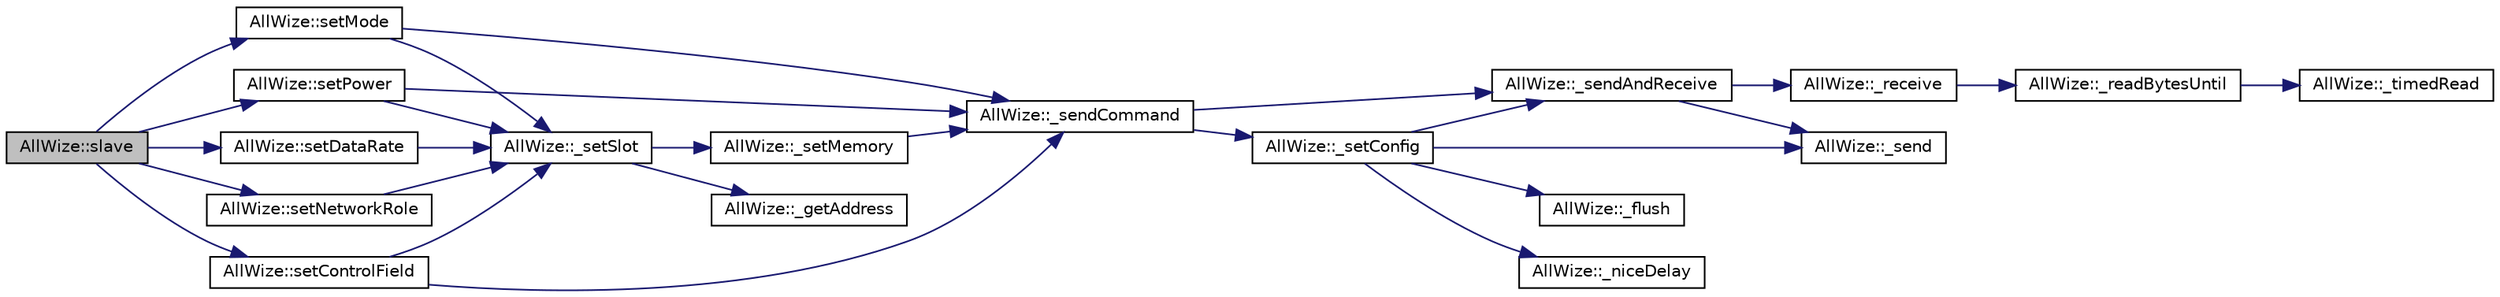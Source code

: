 digraph "AllWize::slave"
{
 // LATEX_PDF_SIZE
  edge [fontname="Helvetica",fontsize="10",labelfontname="Helvetica",labelfontsize="10"];
  node [fontname="Helvetica",fontsize="10",shape=record];
  rankdir="LR";
  Node1 [label="AllWize::slave",height=0.2,width=0.4,color="black", fillcolor="grey75", style="filled", fontcolor="black",tooltip="Sets the module in slave mode."];
  Node1 -> Node2 [color="midnightblue",fontsize="10",style="solid",fontname="Helvetica"];
  Node2 [label="AllWize::setControlField",height=0.2,width=0.4,color="black", fillcolor="white", style="filled",URL="$classAllWize.html#aedb6eec9766105625527f4895dffb8f3",tooltip="Sets the control field value."];
  Node2 -> Node3 [color="midnightblue",fontsize="10",style="solid",fontname="Helvetica"];
  Node3 [label="AllWize::_sendCommand",height=0.2,width=0.4,color="black", fillcolor="white", style="filled",URL="$classAllWize.html#aa396ffb4a719730440575425c981adef",tooltip="Sends a command with the given data."];
  Node3 -> Node4 [color="midnightblue",fontsize="10",style="solid",fontname="Helvetica"];
  Node4 [label="AllWize::_sendAndReceive",height=0.2,width=0.4,color="black", fillcolor="white", style="filled",URL="$classAllWize.html#af4c575f742b3c2a837058846b83fbfe1",tooltip="Sends a binary buffer and waits for response. Returns the number of bytes received and stored in the ..."];
  Node4 -> Node5 [color="midnightblue",fontsize="10",style="solid",fontname="Helvetica"];
  Node5 [label="AllWize::_receive",height=0.2,width=0.4,color="black", fillcolor="white", style="filled",URL="$classAllWize.html#a197c8bd0c47789acefd4e360ca697feb",tooltip="Listens to incoming data from the module until timeout or END_OF_RESPONSE."];
  Node5 -> Node6 [color="midnightblue",fontsize="10",style="solid",fontname="Helvetica"];
  Node6 [label="AllWize::_readBytesUntil",height=0.2,width=0.4,color="black", fillcolor="white", style="filled",URL="$classAllWize.html#a3cdbc480293b0e3c24107c549b485d5c",tooltip="Reads the stream buffer up to a certain char or times out."];
  Node6 -> Node7 [color="midnightblue",fontsize="10",style="solid",fontname="Helvetica"];
  Node7 [label="AllWize::_timedRead",height=0.2,width=0.4,color="black", fillcolor="white", style="filled",URL="$classAllWize.html#ac33ba05cebc3de22babb477922a07eaf",tooltip="Reads a byte from the stream with a timeout."];
  Node4 -> Node8 [color="midnightblue",fontsize="10",style="solid",fontname="Helvetica"];
  Node8 [label="AllWize::_send",height=0.2,width=0.4,color="black", fillcolor="white", style="filled",URL="$classAllWize.html#ac194cac5fd63b864ef567fb7a51a2ac9",tooltip="Sends a binary buffer to the module UART. Returns the number of bytes actually sent."];
  Node3 -> Node9 [color="midnightblue",fontsize="10",style="solid",fontname="Helvetica"];
  Node9 [label="AllWize::_setConfig",height=0.2,width=0.4,color="black", fillcolor="white", style="filled",URL="$classAllWize.html#a493af0599b973f713192b175000264e6",tooltip="Sets or unsets config mode."];
  Node9 -> Node10 [color="midnightblue",fontsize="10",style="solid",fontname="Helvetica"];
  Node10 [label="AllWize::_flush",height=0.2,width=0.4,color="black", fillcolor="white", style="filled",URL="$classAllWize.html#ace21941ce1a1174ef567c1a269ebf551",tooltip="Flushes the serial line to the module."];
  Node9 -> Node11 [color="midnightblue",fontsize="10",style="solid",fontname="Helvetica"];
  Node11 [label="AllWize::_niceDelay",height=0.2,width=0.4,color="black", fillcolor="white", style="filled",URL="$classAllWize.html#afeed45d2a47e184092d6dcd64c22fb72",tooltip="Does a non-blocking delay."];
  Node9 -> Node8 [color="midnightblue",fontsize="10",style="solid",fontname="Helvetica"];
  Node9 -> Node4 [color="midnightblue",fontsize="10",style="solid",fontname="Helvetica"];
  Node2 -> Node12 [color="midnightblue",fontsize="10",style="solid",fontname="Helvetica"];
  Node12 [label="AllWize::_setSlot",height=0.2,width=0.4,color="black", fillcolor="white", style="filled",URL="$classAllWize.html#a594ee81885697cfe4dde313e2d3f6731",tooltip="Sets non-volatile memory contents starting from given address."];
  Node12 -> Node13 [color="midnightblue",fontsize="10",style="solid",fontname="Helvetica"];
  Node13 [label="AllWize::_getAddress",height=0.2,width=0.4,color="black", fillcolor="white", style="filled",URL="$classAllWize.html#a15521b383a1cf20ac9e7adf6bc90b792",tooltip="Return the physical memory address for the given slot."];
  Node12 -> Node14 [color="midnightblue",fontsize="10",style="solid",fontname="Helvetica"];
  Node14 [label="AllWize::_setMemory",height=0.2,width=0.4,color="black", fillcolor="white", style="filled",URL="$classAllWize.html#a1ea5bba23570f50e5326108f31c00050",tooltip="Sets non-volatile memory contents starting from given address."];
  Node14 -> Node3 [color="midnightblue",fontsize="10",style="solid",fontname="Helvetica"];
  Node1 -> Node15 [color="midnightblue",fontsize="10",style="solid",fontname="Helvetica"];
  Node15 [label="AllWize::setDataRate",height=0.2,width=0.4,color="black", fillcolor="white", style="filled",URL="$classAllWize.html#a66458505e82e3105cd5b4357bf02e3e8",tooltip="Sets the data rate."];
  Node15 -> Node12 [color="midnightblue",fontsize="10",style="solid",fontname="Helvetica"];
  Node1 -> Node16 [color="midnightblue",fontsize="10",style="solid",fontname="Helvetica"];
  Node16 [label="AllWize::setMode",height=0.2,width=0.4,color="black", fillcolor="white", style="filled",URL="$classAllWize.html#acfb7c6ac04ef8cefd4bc472bff2f1ee0",tooltip="Sets the module in one of the available MBus modes."];
  Node16 -> Node3 [color="midnightblue",fontsize="10",style="solid",fontname="Helvetica"];
  Node16 -> Node12 [color="midnightblue",fontsize="10",style="solid",fontname="Helvetica"];
  Node1 -> Node17 [color="midnightblue",fontsize="10",style="solid",fontname="Helvetica"];
  Node17 [label="AllWize::setNetworkRole",height=0.2,width=0.4,color="black", fillcolor="white", style="filled",URL="$classAllWize.html#ae6b73decc8d7282c38a9437374ff26eb",tooltip="Sets the network role."];
  Node17 -> Node12 [color="midnightblue",fontsize="10",style="solid",fontname="Helvetica"];
  Node1 -> Node18 [color="midnightblue",fontsize="10",style="solid",fontname="Helvetica"];
  Node18 [label="AllWize::setPower",height=0.2,width=0.4,color="black", fillcolor="white", style="filled",URL="$classAllWize.html#a0982b5aa67cb6a8ef098b33cc9894004",tooltip="Sets the RF power."];
  Node18 -> Node3 [color="midnightblue",fontsize="10",style="solid",fontname="Helvetica"];
  Node18 -> Node12 [color="midnightblue",fontsize="10",style="solid",fontname="Helvetica"];
}
